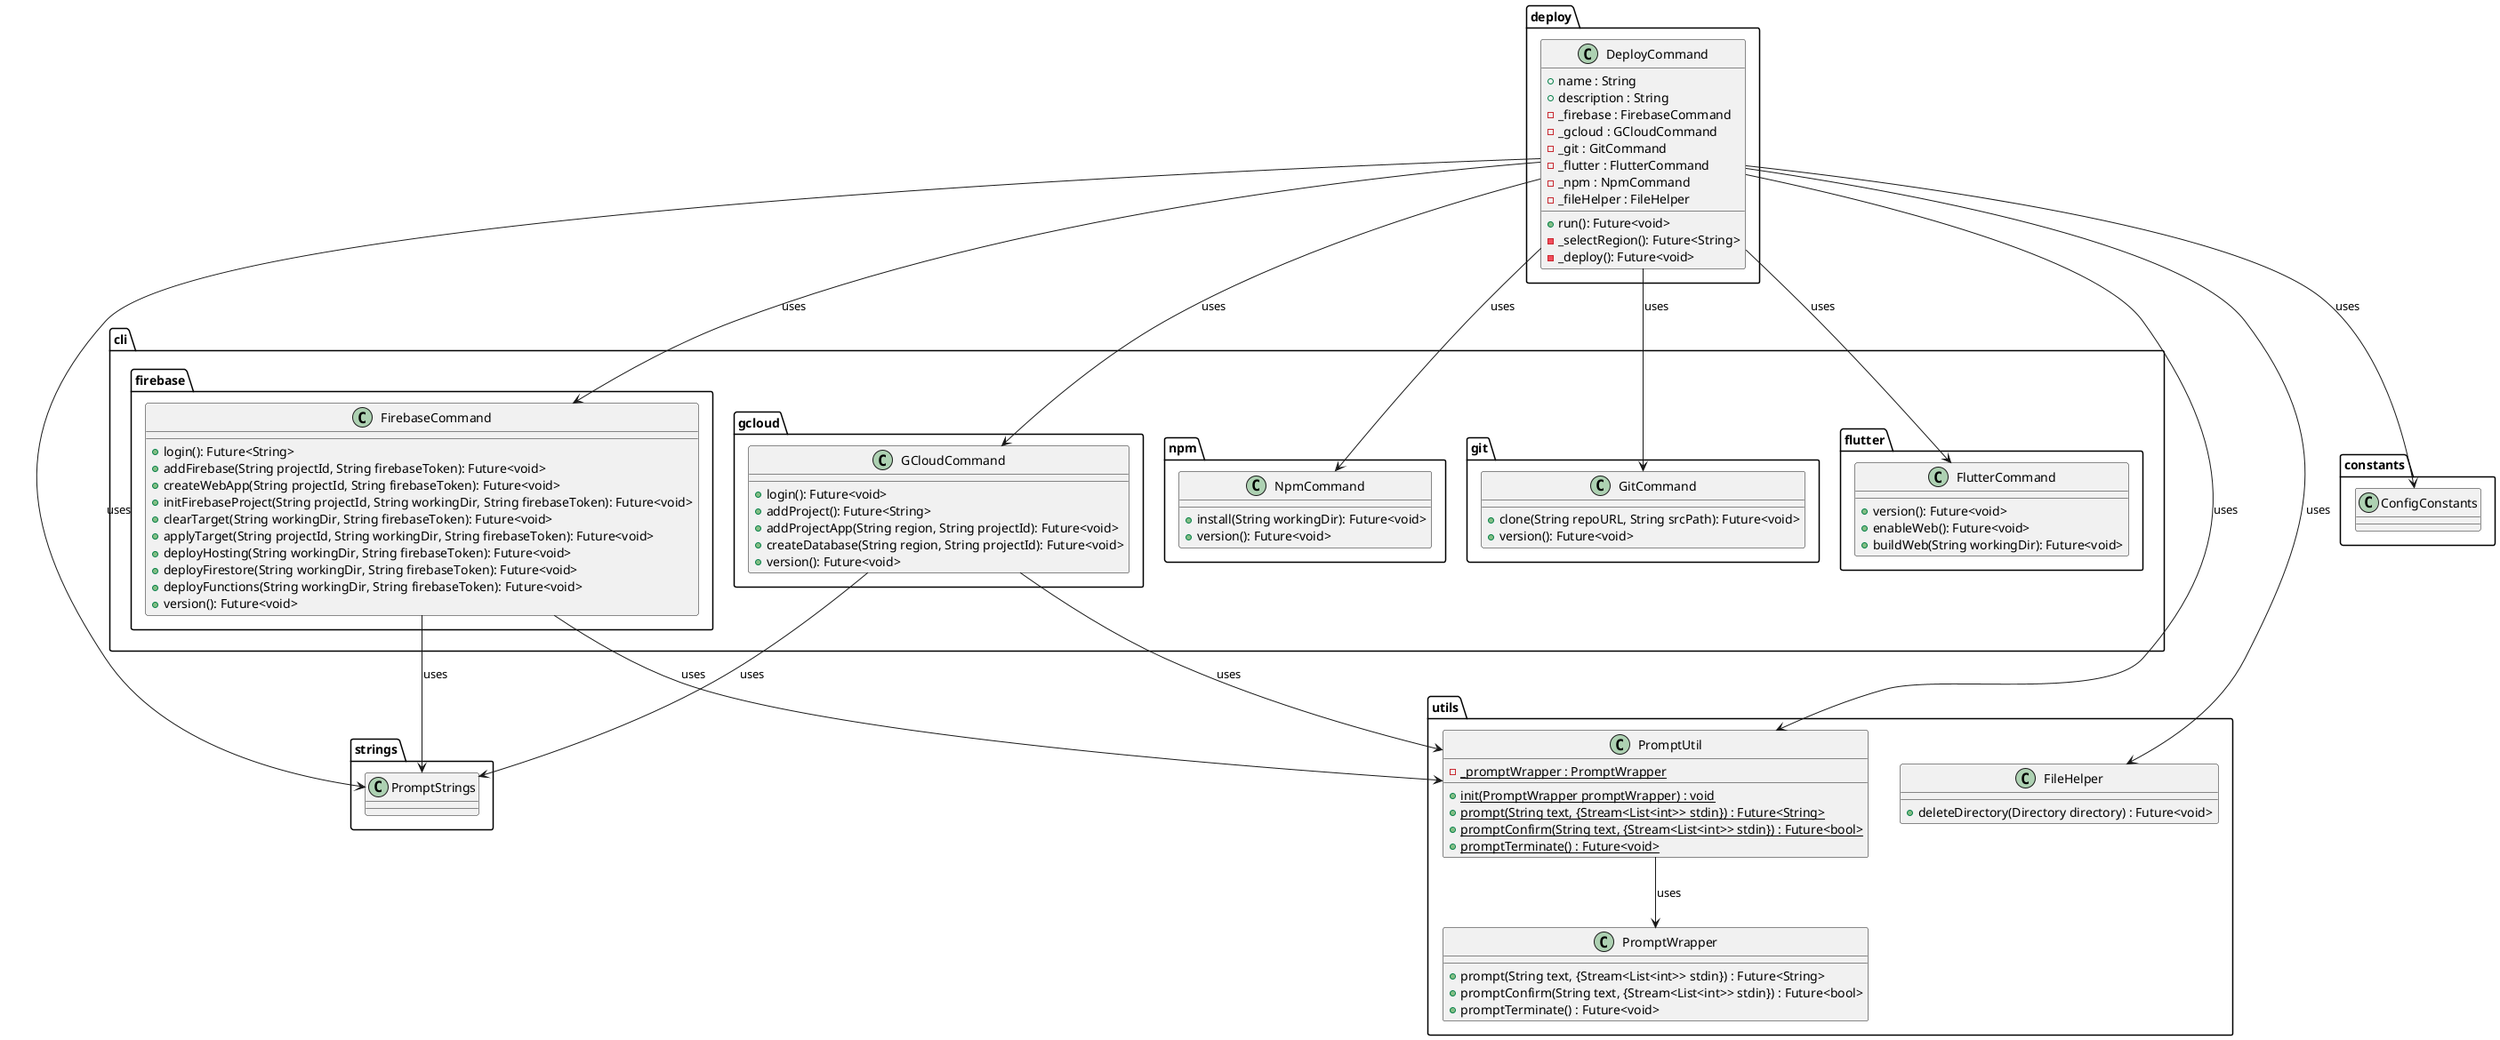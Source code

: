 @startuml deploy_command_class_diagram

package strings {
    class PromptStrings{}
}

package deploy {
    class DeployCommand {
        + name : String
        + description : String
        - _firebase : FirebaseCommand
        - _gcloud : GCloudCommand
        - _git : GitCommand
        - _flutter : FlutterCommand
        - _npm : NpmCommand
        - _fileHelper : FileHelper
        + run(): Future<void>
        - _selectRegion(): Future<String>
        - _deploy(): Future<void>
    }
}

package cli {
    package gcloud {
        class GCloudCommand {
            + login(): Future<void>
            + addProject(): Future<String>
            + addProjectApp(String region, String projectId): Future<void>
            + createDatabase(String region, String projectId): Future<void>
            + version(): Future<void>
        }
    }

    package firebase {
        class FirebaseCommand {
            + login(): Future<String>
            + addFirebase(String projectId, String firebaseToken): Future<void>
            + createWebApp(String projectId, String firebaseToken): Future<void>
            + initFirebaseProject(String projectId, String workingDir, String firebaseToken): Future<void>
            + clearTarget(String workingDir, String firebaseToken): Future<void>
            + applyTarget(String projectId, String workingDir, String firebaseToken): Future<void>
            + deployHosting(String workingDir, String firebaseToken): Future<void>
            + deployFirestore(String workingDir, String firebaseToken): Future<void>
            + deployFunctions(String workingDir, String firebaseToken): Future<void>
            + version(): Future<void>
        }
    }

    package npm {
        class NpmCommand {
            + install(String workingDir): Future<void>
            + version(): Future<void>
        }
    }

    package git {
        class GitCommand {
            + clone(String repoURL, String srcPath): Future<void>
            + version(): Future<void>
        }
    }

    package flutter {
        class FlutterCommand {
            + version(): Future<void>
            + enableWeb(): Future<void>
            + buildWeb(String workingDir): Future<void>
        }
    }
}

package utils {
    class FileHelper {
        + deleteDirectory(Directory directory) : Future<void>
    }
    class PromptWrapper {
        + prompt(String text, {Stream<List<int>> stdin}) : Future<String>
        + promptConfirm(String text, {Stream<List<int>> stdin}) : Future<bool>
        + promptTerminate() : Future<void>
    }
    class PromptUtil {
        - {static} _promptWrapper : PromptWrapper
        + {static} init(PromptWrapper promptWrapper) : void
        + {static} prompt(String text, {Stream<List<int>> stdin}) : Future<String>
        + {static} promptConfirm(String text, {Stream<List<int>> stdin}) : Future<bool>
        + {static} promptTerminate() : Future<void>
    }
}

package constants {
    class ConfigConstants{}
}

DeployCommand -left-> PromptStrings : uses
DeployCommand --> ConfigConstants : uses
DeployCommand --> PromptUtil : uses
DeployCommand --> FileHelper : uses

DeployCommand --> GCloudCommand: uses
DeployCommand --> FirebaseCommand : uses
DeployCommand --> GitCommand : uses
DeployCommand --> FlutterCommand : uses
DeployCommand --> NpmCommand : uses

FirebaseCommand -> PromptUtil : uses
GCloudCommand --> PromptUtil : uses

GCloudCommand --> PromptStrings : uses
FirebaseCommand --> PromptStrings : uses

PromptUtil --> PromptWrapper : uses

@enduml
